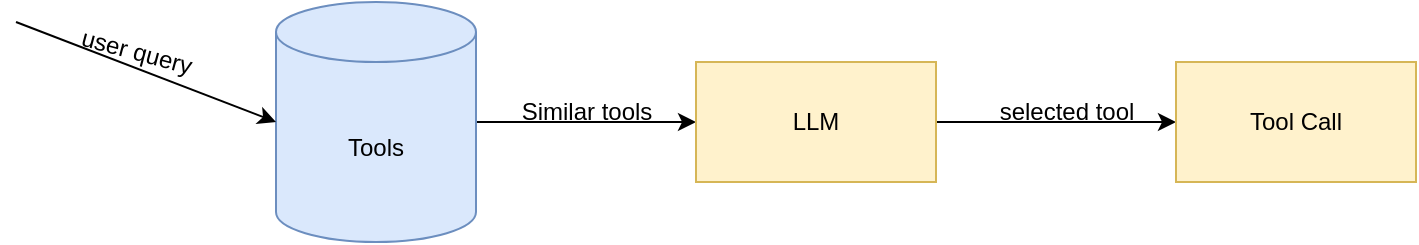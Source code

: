 <mxfile version="26.0.10" pages="2">
  <diagram name="Basic Architecture" id="eouZl7WGMUkehcR1RCjM">
    <mxGraphModel dx="1368" dy="794" grid="1" gridSize="10" guides="1" tooltips="1" connect="1" arrows="1" fold="1" page="1" pageScale="1" pageWidth="850" pageHeight="1100" math="0" shadow="0">
      <root>
        <mxCell id="0" />
        <mxCell id="1" parent="0" />
        <mxCell id="0hZ50DYjo5SsjM_yvPFA-11" style="edgeStyle=orthogonalEdgeStyle;rounded=0;orthogonalLoop=1;jettySize=auto;html=1;entryX=0;entryY=0.5;entryDx=0;entryDy=0;" edge="1" parent="1" source="0hZ50DYjo5SsjM_yvPFA-2" target="0hZ50DYjo5SsjM_yvPFA-7">
          <mxGeometry relative="1" as="geometry" />
        </mxCell>
        <mxCell id="0hZ50DYjo5SsjM_yvPFA-2" value="Tools" style="shape=cylinder3;whiteSpace=wrap;html=1;boundedLbl=1;backgroundOutline=1;size=15;fillColor=#dae8fc;strokeColor=#6c8ebf;" vertex="1" parent="1">
          <mxGeometry x="180" y="100" width="100" height="120" as="geometry" />
        </mxCell>
        <mxCell id="0hZ50DYjo5SsjM_yvPFA-12" style="edgeStyle=orthogonalEdgeStyle;rounded=0;orthogonalLoop=1;jettySize=auto;html=1;entryX=0;entryY=0.5;entryDx=0;entryDy=0;" edge="1" parent="1" source="0hZ50DYjo5SsjM_yvPFA-7" target="0hZ50DYjo5SsjM_yvPFA-8">
          <mxGeometry relative="1" as="geometry" />
        </mxCell>
        <mxCell id="0hZ50DYjo5SsjM_yvPFA-7" value="LLM" style="rounded=0;whiteSpace=wrap;html=1;fillColor=#fff2cc;strokeColor=#d6b656;" vertex="1" parent="1">
          <mxGeometry x="390" y="130" width="120" height="60" as="geometry" />
        </mxCell>
        <mxCell id="0hZ50DYjo5SsjM_yvPFA-8" value="Tool Call" style="rounded=0;whiteSpace=wrap;html=1;fillColor=#fff2cc;strokeColor=#d6b656;" vertex="1" parent="1">
          <mxGeometry x="630" y="130" width="120" height="60" as="geometry" />
        </mxCell>
        <mxCell id="0hZ50DYjo5SsjM_yvPFA-9" value="" style="endArrow=classic;html=1;rounded=0;entryX=0;entryY=0.5;entryDx=0;entryDy=0;entryPerimeter=0;" edge="1" parent="1" target="0hZ50DYjo5SsjM_yvPFA-2">
          <mxGeometry width="50" height="50" relative="1" as="geometry">
            <mxPoint x="50" y="110" as="sourcePoint" />
            <mxPoint x="100" y="60" as="targetPoint" />
          </mxGeometry>
        </mxCell>
        <mxCell id="0hZ50DYjo5SsjM_yvPFA-10" value="user query" style="text;html=1;align=center;verticalAlign=middle;resizable=0;points=[];autosize=1;strokeColor=none;fillColor=none;rotation=15;" vertex="1" parent="1">
          <mxGeometry x="70" y="110" width="80" height="30" as="geometry" />
        </mxCell>
        <mxCell id="0hZ50DYjo5SsjM_yvPFA-13" value="Similar tools" style="text;html=1;align=center;verticalAlign=middle;resizable=0;points=[];autosize=1;strokeColor=none;fillColor=none;" vertex="1" parent="1">
          <mxGeometry x="290" y="140" width="90" height="30" as="geometry" />
        </mxCell>
        <mxCell id="0hZ50DYjo5SsjM_yvPFA-14" value="selected tool" style="text;html=1;align=center;verticalAlign=middle;resizable=0;points=[];autosize=1;strokeColor=none;fillColor=none;" vertex="1" parent="1">
          <mxGeometry x="530" y="140" width="90" height="30" as="geometry" />
        </mxCell>
      </root>
    </mxGraphModel>
  </diagram>
  <diagram id="BUkh27ZGdJuM_WWZdKpm" name="Evaluator Architecture">
    <mxGraphModel dx="1368" dy="794" grid="1" gridSize="10" guides="1" tooltips="1" connect="1" arrows="1" fold="1" page="1" pageScale="1" pageWidth="850" pageHeight="1100" math="0" shadow="0">
      <root>
        <mxCell id="0" />
        <mxCell id="1" parent="0" />
        <mxCell id="m6D8Htf2rQ0tRW7ZUWEq-1" style="edgeStyle=orthogonalEdgeStyle;rounded=0;orthogonalLoop=1;jettySize=auto;html=1;entryX=0;entryY=0.5;entryDx=0;entryDy=0;" edge="1" parent="1" source="m6D8Htf2rQ0tRW7ZUWEq-2" target="m6D8Htf2rQ0tRW7ZUWEq-4">
          <mxGeometry relative="1" as="geometry" />
        </mxCell>
        <mxCell id="m6D8Htf2rQ0tRW7ZUWEq-2" value="Tools" style="shape=cylinder3;whiteSpace=wrap;html=1;boundedLbl=1;backgroundOutline=1;size=15;fillColor=#dae8fc;strokeColor=#6c8ebf;" vertex="1" parent="1">
          <mxGeometry x="90" y="152" width="100" height="120" as="geometry" />
        </mxCell>
        <mxCell id="m6D8Htf2rQ0tRW7ZUWEq-16" style="edgeStyle=orthogonalEdgeStyle;rounded=0;orthogonalLoop=1;jettySize=auto;html=1;entryX=0;entryY=0.5;entryDx=0;entryDy=0;" edge="1" parent="1" source="m6D8Htf2rQ0tRW7ZUWEq-4" target="m6D8Htf2rQ0tRW7ZUWEq-15">
          <mxGeometry relative="1" as="geometry" />
        </mxCell>
        <mxCell id="fRI5HPJ6Hno_PTKsl9GK-8" style="edgeStyle=orthogonalEdgeStyle;rounded=0;orthogonalLoop=1;jettySize=auto;html=1;entryX=0;entryY=0.5;entryDx=0;entryDy=0;" edge="1" parent="1" source="m6D8Htf2rQ0tRW7ZUWEq-4" target="fRI5HPJ6Hno_PTKsl9GK-1">
          <mxGeometry relative="1" as="geometry">
            <Array as="points">
              <mxPoint x="360" y="440" />
            </Array>
          </mxGeometry>
        </mxCell>
        <mxCell id="m6D8Htf2rQ0tRW7ZUWEq-4" value="Evaluator LLM" style="rounded=0;whiteSpace=wrap;html=1;fillColor=#fff2cc;strokeColor=#d6b656;" vertex="1" parent="1">
          <mxGeometry x="295" y="182" width="120" height="60" as="geometry" />
        </mxCell>
        <mxCell id="fRI5HPJ6Hno_PTKsl9GK-10" style="edgeStyle=orthogonalEdgeStyle;rounded=0;orthogonalLoop=1;jettySize=auto;html=1;entryX=1;entryY=0.5;entryDx=0;entryDy=0;" edge="1" parent="1" source="m6D8Htf2rQ0tRW7ZUWEq-5" target="fRI5HPJ6Hno_PTKsl9GK-1">
          <mxGeometry relative="1" as="geometry">
            <Array as="points">
              <mxPoint x="780" y="440" />
            </Array>
          </mxGeometry>
        </mxCell>
        <mxCell id="m6D8Htf2rQ0tRW7ZUWEq-5" value="Tool parse/call" style="rounded=0;whiteSpace=wrap;html=1;fillColor=#fff2cc;strokeColor=#d6b656;" vertex="1" parent="1">
          <mxGeometry x="720" y="182" width="120" height="60" as="geometry" />
        </mxCell>
        <mxCell id="m6D8Htf2rQ0tRW7ZUWEq-6" value="" style="endArrow=classic;html=1;rounded=0;entryX=0;entryY=0.5;entryDx=0;entryDy=0;entryPerimeter=0;" edge="1" parent="1" target="m6D8Htf2rQ0tRW7ZUWEq-2">
          <mxGeometry width="50" height="50" relative="1" as="geometry">
            <mxPoint x="10" y="202" as="sourcePoint" />
            <mxPoint x="10" y="112" as="targetPoint" />
          </mxGeometry>
        </mxCell>
        <mxCell id="m6D8Htf2rQ0tRW7ZUWEq-7" value="User query" style="text;html=1;align=center;verticalAlign=middle;resizable=0;points=[];autosize=1;strokeColor=none;fillColor=none;rotation=10;" vertex="1" parent="1">
          <mxGeometry x="10" y="182" width="80" height="30" as="geometry" />
        </mxCell>
        <mxCell id="m6D8Htf2rQ0tRW7ZUWEq-8" value="Similar tools" style="text;html=1;align=center;verticalAlign=middle;resizable=0;points=[];autosize=1;strokeColor=none;fillColor=none;" vertex="1" parent="1">
          <mxGeometry x="205" y="190" width="90" height="30" as="geometry" />
        </mxCell>
        <mxCell id="m6D8Htf2rQ0tRW7ZUWEq-9" value="Selected tool" style="text;html=1;align=center;verticalAlign=middle;resizable=0;points=[];autosize=1;strokeColor=none;fillColor=none;" vertex="1" parent="1">
          <mxGeometry x="620" y="190" width="90" height="30" as="geometry" />
        </mxCell>
        <mxCell id="m6D8Htf2rQ0tRW7ZUWEq-13" value="" style="curved=1;endArrow=classic;html=1;rounded=0;exitX=0.5;exitY=0;exitDx=0;exitDy=0;entryX=0.5;entryY=0;entryDx=0;entryDy=0;entryPerimeter=0;" edge="1" parent="1" source="m6D8Htf2rQ0tRW7ZUWEq-4" target="m6D8Htf2rQ0tRW7ZUWEq-2">
          <mxGeometry width="50" height="50" relative="1" as="geometry">
            <mxPoint x="315" y="102" as="sourcePoint" />
            <mxPoint x="365" y="52" as="targetPoint" />
            <Array as="points">
              <mxPoint x="365" y="102" />
              <mxPoint x="160" y="92" />
            </Array>
          </mxGeometry>
        </mxCell>
        <mxCell id="m6D8Htf2rQ0tRW7ZUWEq-14" value="Re-written query" style="text;html=1;align=center;verticalAlign=middle;resizable=0;points=[];autosize=1;strokeColor=none;fillColor=none;" vertex="1" parent="1">
          <mxGeometry x="205" y="70" width="110" height="30" as="geometry" />
        </mxCell>
        <mxCell id="m6D8Htf2rQ0tRW7ZUWEq-18" style="edgeStyle=orthogonalEdgeStyle;rounded=0;orthogonalLoop=1;jettySize=auto;html=1;entryX=0;entryY=0.5;entryDx=0;entryDy=0;" edge="1" parent="1" source="m6D8Htf2rQ0tRW7ZUWEq-15" target="m6D8Htf2rQ0tRW7ZUWEq-5">
          <mxGeometry relative="1" as="geometry" />
        </mxCell>
        <mxCell id="m6D8Htf2rQ0tRW7ZUWEq-15" value="LLM" style="rounded=0;whiteSpace=wrap;html=1;fillColor=#fff2cc;strokeColor=#d6b656;" vertex="1" parent="1">
          <mxGeometry x="505" y="182" width="120" height="60" as="geometry" />
        </mxCell>
        <mxCell id="fRI5HPJ6Hno_PTKsl9GK-1" value="Error handler" style="rounded=0;whiteSpace=wrap;html=1;fillColor=#f8cecc;strokeColor=#b85450;" vertex="1" parent="1">
          <mxGeometry x="505" y="410" width="120" height="60" as="geometry" />
        </mxCell>
        <mxCell id="fRI5HPJ6Hno_PTKsl9GK-6" value="Relevant tools" style="text;html=1;align=center;verticalAlign=middle;resizable=0;points=[];autosize=1;strokeColor=none;fillColor=none;" vertex="1" parent="1">
          <mxGeometry x="405" y="190" width="100" height="30" as="geometry" />
        </mxCell>
        <mxCell id="fRI5HPJ6Hno_PTKsl9GK-11" value="Exceeded max attempts&lt;div&gt;&lt;span style=&quot;background-color: transparent; color: light-dark(rgb(0, 0, 0), rgb(255, 255, 255));&quot;&gt;(Couldn&#39;t find any relevant tools)&lt;/span&gt;&lt;/div&gt;" style="text;html=1;align=center;verticalAlign=middle;whiteSpace=wrap;rounded=0;" vertex="1" parent="1">
          <mxGeometry x="180" y="320" width="180" height="50" as="geometry" />
        </mxCell>
        <mxCell id="fRI5HPJ6Hno_PTKsl9GK-12" value="Parser error" style="text;html=1;align=center;verticalAlign=middle;resizable=0;points=[];autosize=1;strokeColor=none;fillColor=none;" vertex="1" parent="1">
          <mxGeometry x="700" y="320" width="90" height="30" as="geometry" />
        </mxCell>
      </root>
    </mxGraphModel>
  </diagram>
</mxfile>
